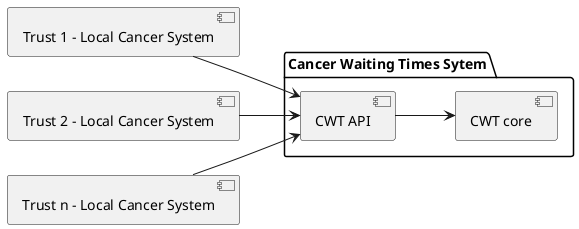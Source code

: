 @startuml  cwt-tobe-api-model
left to right direction

component "Trust 1 - Local Cancer System" as lcs1
component "Trust 2 - Local Cancer System" as lcs2
component "Trust n - Local Cancer System" as lcsn

package  "Cancer Waiting Times Sytem" {
  component "CWT core" as cwt
  component "CWT API" as api
}

lcs1 --> api
lcs2 --> api
lcsn --> api
api --> cwt

@enduml